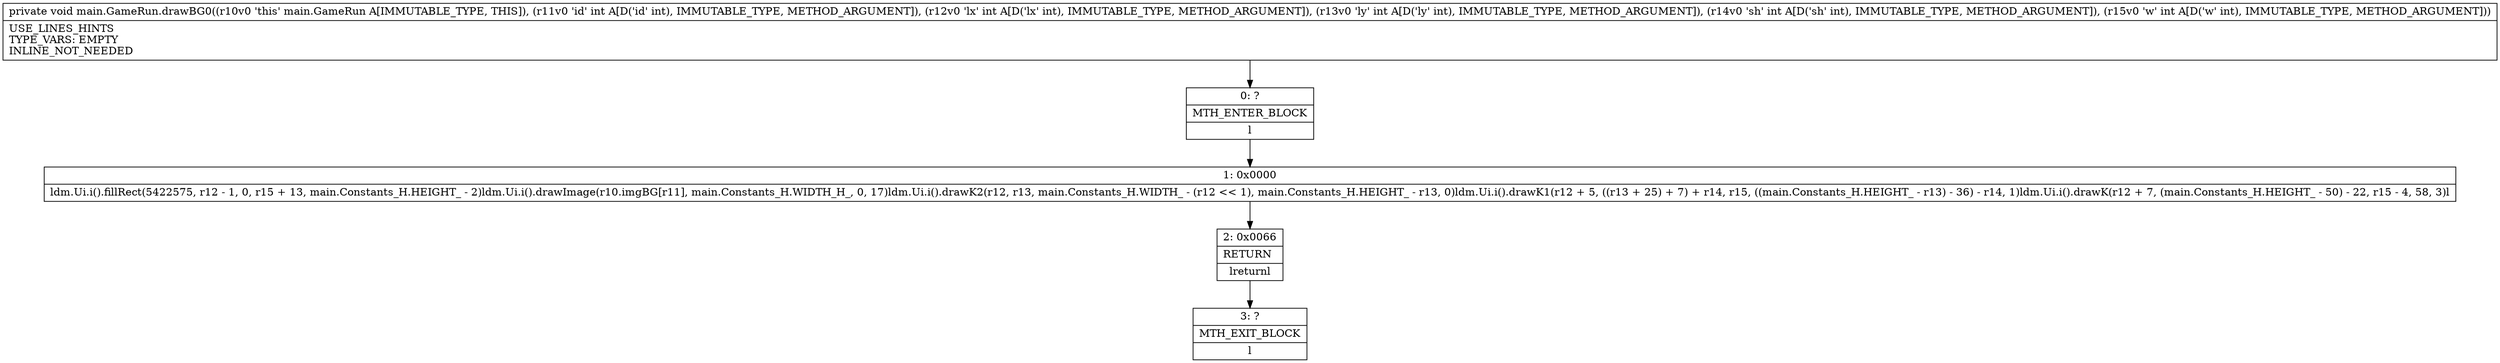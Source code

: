 digraph "CFG formain.GameRun.drawBG0(IIIII)V" {
Node_0 [shape=record,label="{0\:\ ?|MTH_ENTER_BLOCK\l|l}"];
Node_1 [shape=record,label="{1\:\ 0x0000|ldm.Ui.i().fillRect(5422575, r12 \- 1, 0, r15 + 13, main.Constants_H.HEIGHT_ \- 2)ldm.Ui.i().drawImage(r10.imgBG[r11], main.Constants_H.WIDTH_H_, 0, 17)ldm.Ui.i().drawK2(r12, r13, main.Constants_H.WIDTH_ \- (r12 \<\< 1), main.Constants_H.HEIGHT_ \- r13, 0)ldm.Ui.i().drawK1(r12 + 5, ((r13 + 25) + 7) + r14, r15, ((main.Constants_H.HEIGHT_ \- r13) \- 36) \- r14, 1)ldm.Ui.i().drawK(r12 + 7, (main.Constants_H.HEIGHT_ \- 50) \- 22, r15 \- 4, 58, 3)l}"];
Node_2 [shape=record,label="{2\:\ 0x0066|RETURN\l|lreturnl}"];
Node_3 [shape=record,label="{3\:\ ?|MTH_EXIT_BLOCK\l|l}"];
MethodNode[shape=record,label="{private void main.GameRun.drawBG0((r10v0 'this' main.GameRun A[IMMUTABLE_TYPE, THIS]), (r11v0 'id' int A[D('id' int), IMMUTABLE_TYPE, METHOD_ARGUMENT]), (r12v0 'lx' int A[D('lx' int), IMMUTABLE_TYPE, METHOD_ARGUMENT]), (r13v0 'ly' int A[D('ly' int), IMMUTABLE_TYPE, METHOD_ARGUMENT]), (r14v0 'sh' int A[D('sh' int), IMMUTABLE_TYPE, METHOD_ARGUMENT]), (r15v0 'w' int A[D('w' int), IMMUTABLE_TYPE, METHOD_ARGUMENT]))  | USE_LINES_HINTS\lTYPE_VARS: EMPTY\lINLINE_NOT_NEEDED\l}"];
MethodNode -> Node_0;
Node_0 -> Node_1;
Node_1 -> Node_2;
Node_2 -> Node_3;
}


